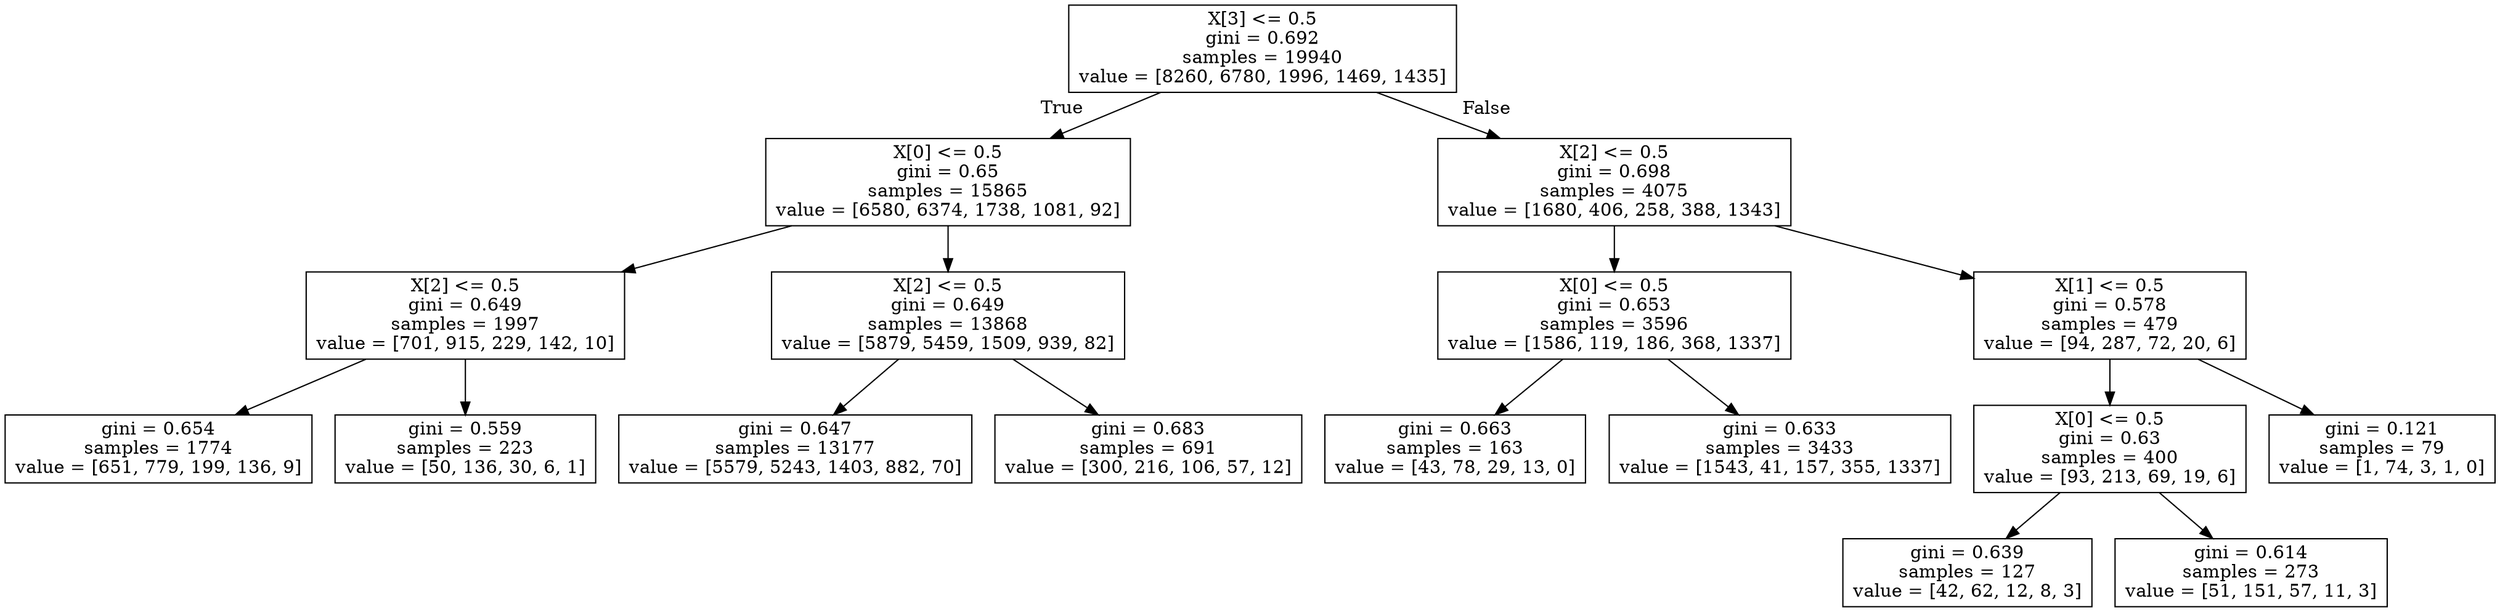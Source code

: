 digraph Tree {
node [shape=box] ;
0 [label="X[3] <= 0.5\ngini = 0.692\nsamples = 19940\nvalue = [8260, 6780, 1996, 1469, 1435]"] ;
1 [label="X[0] <= 0.5\ngini = 0.65\nsamples = 15865\nvalue = [6580, 6374, 1738, 1081, 92]"] ;
0 -> 1 [labeldistance=2.5, labelangle=45, headlabel="True"] ;
2 [label="X[2] <= 0.5\ngini = 0.649\nsamples = 1997\nvalue = [701, 915, 229, 142, 10]"] ;
1 -> 2 ;
3 [label="gini = 0.654\nsamples = 1774\nvalue = [651, 779, 199, 136, 9]"] ;
2 -> 3 ;
4 [label="gini = 0.559\nsamples = 223\nvalue = [50, 136, 30, 6, 1]"] ;
2 -> 4 ;
5 [label="X[2] <= 0.5\ngini = 0.649\nsamples = 13868\nvalue = [5879, 5459, 1509, 939, 82]"] ;
1 -> 5 ;
6 [label="gini = 0.647\nsamples = 13177\nvalue = [5579, 5243, 1403, 882, 70]"] ;
5 -> 6 ;
7 [label="gini = 0.683\nsamples = 691\nvalue = [300, 216, 106, 57, 12]"] ;
5 -> 7 ;
8 [label="X[2] <= 0.5\ngini = 0.698\nsamples = 4075\nvalue = [1680, 406, 258, 388, 1343]"] ;
0 -> 8 [labeldistance=2.5, labelangle=-45, headlabel="False"] ;
9 [label="X[0] <= 0.5\ngini = 0.653\nsamples = 3596\nvalue = [1586, 119, 186, 368, 1337]"] ;
8 -> 9 ;
10 [label="gini = 0.663\nsamples = 163\nvalue = [43, 78, 29, 13, 0]"] ;
9 -> 10 ;
11 [label="gini = 0.633\nsamples = 3433\nvalue = [1543, 41, 157, 355, 1337]"] ;
9 -> 11 ;
12 [label="X[1] <= 0.5\ngini = 0.578\nsamples = 479\nvalue = [94, 287, 72, 20, 6]"] ;
8 -> 12 ;
13 [label="X[0] <= 0.5\ngini = 0.63\nsamples = 400\nvalue = [93, 213, 69, 19, 6]"] ;
12 -> 13 ;
14 [label="gini = 0.639\nsamples = 127\nvalue = [42, 62, 12, 8, 3]"] ;
13 -> 14 ;
15 [label="gini = 0.614\nsamples = 273\nvalue = [51, 151, 57, 11, 3]"] ;
13 -> 15 ;
16 [label="gini = 0.121\nsamples = 79\nvalue = [1, 74, 3, 1, 0]"] ;
12 -> 16 ;
}